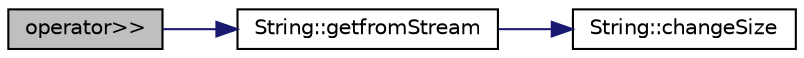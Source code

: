 digraph "operator&gt;&gt;"
{
 // LATEX_PDF_SIZE
  edge [fontname="Helvetica",fontsize="10",labelfontname="Helvetica",labelfontsize="10"];
  node [fontname="Helvetica",fontsize="10",shape=record];
  rankdir="LR";
  Node1 [label="operator\>\>",height=0.2,width=0.4,color="black", fillcolor="grey75", style="filled", fontcolor="black",tooltip=" "];
  Node1 -> Node2 [color="midnightblue",fontsize="10",style="solid",fontname="Helvetica"];
  Node2 [label="String::getfromStream",height=0.2,width=0.4,color="black", fillcolor="white", style="filled",URL="$class_string.html#a4eec716a41d7a1ffdadab952d01a6ffd",tooltip=" "];
  Node2 -> Node3 [color="midnightblue",fontsize="10",style="solid",fontname="Helvetica"];
  Node3 [label="String::changeSize",height=0.2,width=0.4,color="black", fillcolor="white", style="filled",URL="$class_string.html#a63fe4c7be65bfc5f72e1d60ac45c557d",tooltip=" "];
}
